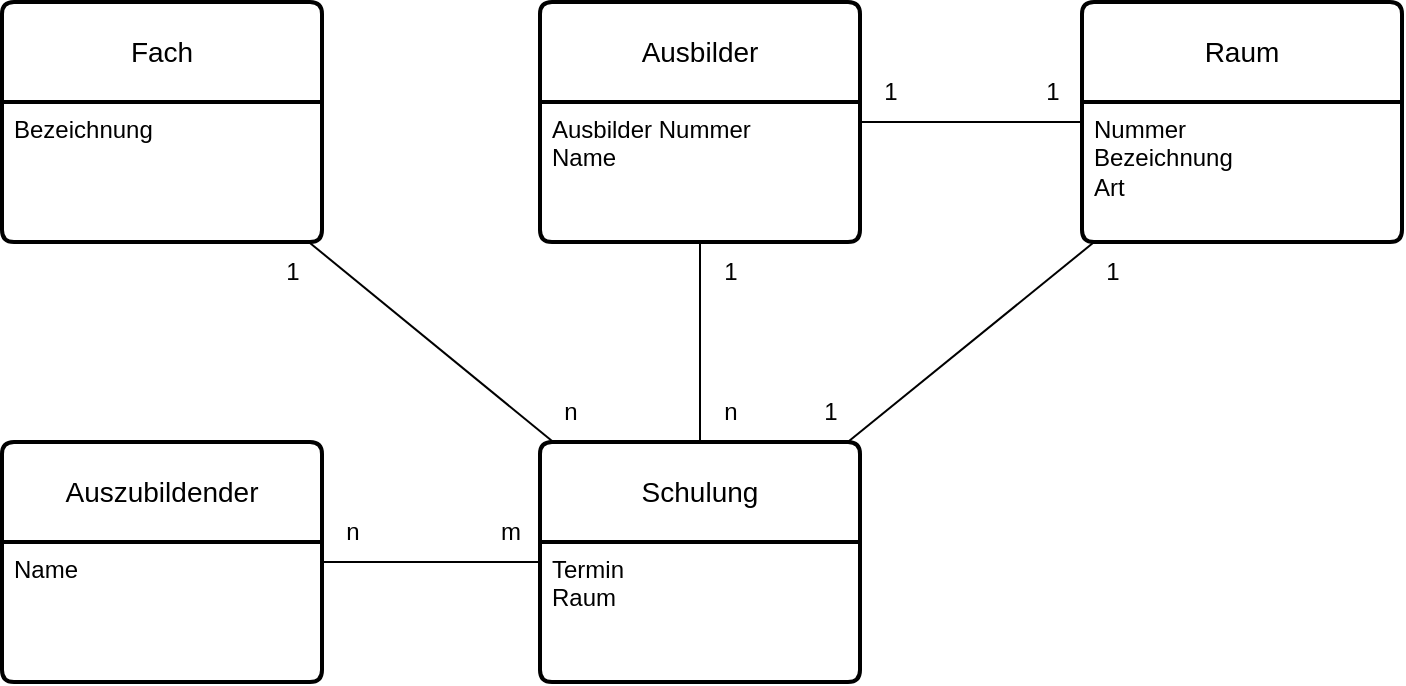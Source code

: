<mxfile version="22.1.2" type="device">
  <diagram name="Page-1" id="ssmCOY5O1K5vGlmGMuIO">
    <mxGraphModel dx="604" dy="829" grid="1" gridSize="10" guides="1" tooltips="1" connect="1" arrows="1" fold="1" page="1" pageScale="1" pageWidth="827" pageHeight="1169" math="0" shadow="0">
      <root>
        <mxCell id="0" />
        <mxCell id="1" parent="0" />
        <mxCell id="s1g-7Gpp12ZKsWqDjTrU-3" value="Schulung" style="swimlane;childLayout=stackLayout;horizontal=1;startSize=50;horizontalStack=0;rounded=1;fontSize=14;fontStyle=0;strokeWidth=2;resizeParent=0;resizeLast=1;shadow=0;dashed=0;align=center;arcSize=4;whiteSpace=wrap;html=1;" vertex="1" parent="1">
          <mxGeometry x="349" y="300" width="160" height="120" as="geometry" />
        </mxCell>
        <mxCell id="s1g-7Gpp12ZKsWqDjTrU-4" value="Termin&lt;br&gt;Raum" style="align=left;strokeColor=none;fillColor=none;spacingLeft=4;fontSize=12;verticalAlign=top;resizable=0;rotatable=0;part=1;html=1;" vertex="1" parent="s1g-7Gpp12ZKsWqDjTrU-3">
          <mxGeometry y="50" width="160" height="70" as="geometry" />
        </mxCell>
        <mxCell id="s1g-7Gpp12ZKsWqDjTrU-5" value="Fach" style="swimlane;childLayout=stackLayout;horizontal=1;startSize=50;horizontalStack=0;rounded=1;fontSize=14;fontStyle=0;strokeWidth=2;resizeParent=0;resizeLast=1;shadow=0;dashed=0;align=center;arcSize=4;whiteSpace=wrap;html=1;" vertex="1" parent="1">
          <mxGeometry x="80" y="80" width="160" height="120" as="geometry" />
        </mxCell>
        <mxCell id="s1g-7Gpp12ZKsWqDjTrU-6" value="Bezeichnung" style="align=left;strokeColor=none;fillColor=none;spacingLeft=4;fontSize=12;verticalAlign=top;resizable=0;rotatable=0;part=1;html=1;" vertex="1" parent="s1g-7Gpp12ZKsWqDjTrU-5">
          <mxGeometry y="50" width="160" height="70" as="geometry" />
        </mxCell>
        <mxCell id="s1g-7Gpp12ZKsWqDjTrU-9" value="" style="endArrow=none;html=1;rounded=0;" edge="1" parent="1" source="s1g-7Gpp12ZKsWqDjTrU-3" target="s1g-7Gpp12ZKsWqDjTrU-28">
          <mxGeometry relative="1" as="geometry">
            <mxPoint x="319" y="470" as="sourcePoint" />
            <mxPoint x="429" y="200" as="targetPoint" />
          </mxGeometry>
        </mxCell>
        <mxCell id="s1g-7Gpp12ZKsWqDjTrU-11" value="n" style="text;html=1;align=center;verticalAlign=middle;resizable=0;points=[];autosize=1;strokeColor=none;fillColor=none;" vertex="1" parent="1">
          <mxGeometry x="429" y="270" width="30" height="30" as="geometry" />
        </mxCell>
        <mxCell id="s1g-7Gpp12ZKsWqDjTrU-12" value="1" style="text;html=1;align=center;verticalAlign=middle;resizable=0;points=[];autosize=1;strokeColor=none;fillColor=none;" vertex="1" parent="1">
          <mxGeometry x="429" y="200" width="30" height="30" as="geometry" />
        </mxCell>
        <mxCell id="s1g-7Gpp12ZKsWqDjTrU-13" value="" style="endArrow=none;html=1;rounded=0;" edge="1" parent="1" source="s1g-7Gpp12ZKsWqDjTrU-5" target="s1g-7Gpp12ZKsWqDjTrU-3">
          <mxGeometry relative="1" as="geometry">
            <mxPoint x="220" y="360" as="sourcePoint" />
            <mxPoint x="380" y="360" as="targetPoint" />
          </mxGeometry>
        </mxCell>
        <mxCell id="s1g-7Gpp12ZKsWqDjTrU-14" value="1" style="text;html=1;align=center;verticalAlign=middle;resizable=0;points=[];autosize=1;strokeColor=none;fillColor=none;" vertex="1" parent="1">
          <mxGeometry x="210" y="200" width="30" height="30" as="geometry" />
        </mxCell>
        <mxCell id="s1g-7Gpp12ZKsWqDjTrU-16" value="n" style="text;html=1;align=center;verticalAlign=middle;resizable=0;points=[];autosize=1;strokeColor=none;fillColor=none;" vertex="1" parent="1">
          <mxGeometry x="349" y="270" width="30" height="30" as="geometry" />
        </mxCell>
        <mxCell id="s1g-7Gpp12ZKsWqDjTrU-17" value="" style="endArrow=none;html=1;rounded=0;" edge="1" parent="1" source="s1g-7Gpp12ZKsWqDjTrU-30" target="s1g-7Gpp12ZKsWqDjTrU-3">
          <mxGeometry relative="1" as="geometry">
            <mxPoint x="240" y="360.0" as="sourcePoint" />
            <mxPoint x="380" y="260" as="targetPoint" />
          </mxGeometry>
        </mxCell>
        <mxCell id="s1g-7Gpp12ZKsWqDjTrU-18" value="n" style="text;html=1;align=center;verticalAlign=middle;resizable=0;points=[];autosize=1;strokeColor=none;fillColor=none;" vertex="1" parent="1">
          <mxGeometry x="240" y="330" width="30" height="30" as="geometry" />
        </mxCell>
        <mxCell id="s1g-7Gpp12ZKsWqDjTrU-19" value="m" style="text;html=1;align=center;verticalAlign=middle;resizable=0;points=[];autosize=1;strokeColor=none;fillColor=none;" vertex="1" parent="1">
          <mxGeometry x="319" y="330" width="30" height="30" as="geometry" />
        </mxCell>
        <mxCell id="s1g-7Gpp12ZKsWqDjTrU-20" value="Raum" style="swimlane;childLayout=stackLayout;horizontal=1;startSize=50;horizontalStack=0;rounded=1;fontSize=14;fontStyle=0;strokeWidth=2;resizeParent=0;resizeLast=1;shadow=0;dashed=0;align=center;arcSize=4;whiteSpace=wrap;html=1;" vertex="1" parent="1">
          <mxGeometry x="620" y="80" width="160" height="120" as="geometry" />
        </mxCell>
        <mxCell id="s1g-7Gpp12ZKsWqDjTrU-21" value="Nummer&lt;br&gt;Bezeichnung&lt;br&gt;Art" style="align=left;strokeColor=none;fillColor=none;spacingLeft=4;fontSize=12;verticalAlign=top;resizable=0;rotatable=0;part=1;html=1;" vertex="1" parent="s1g-7Gpp12ZKsWqDjTrU-20">
          <mxGeometry y="50" width="160" height="70" as="geometry" />
        </mxCell>
        <mxCell id="s1g-7Gpp12ZKsWqDjTrU-22" value="" style="endArrow=none;html=1;rounded=0;" edge="1" parent="1" source="s1g-7Gpp12ZKsWqDjTrU-3" target="s1g-7Gpp12ZKsWqDjTrU-20">
          <mxGeometry relative="1" as="geometry">
            <mxPoint x="500" y="240" as="sourcePoint" />
            <mxPoint x="660" y="240" as="targetPoint" />
          </mxGeometry>
        </mxCell>
        <mxCell id="s1g-7Gpp12ZKsWqDjTrU-23" value="1" style="text;html=1;align=center;verticalAlign=middle;resizable=0;points=[];autosize=1;strokeColor=none;fillColor=none;" vertex="1" parent="1">
          <mxGeometry x="509" y="110" width="30" height="30" as="geometry" />
        </mxCell>
        <mxCell id="s1g-7Gpp12ZKsWqDjTrU-24" value="1" style="text;html=1;align=center;verticalAlign=middle;resizable=0;points=[];autosize=1;strokeColor=none;fillColor=none;" vertex="1" parent="1">
          <mxGeometry x="590" y="110" width="30" height="30" as="geometry" />
        </mxCell>
        <mxCell id="s1g-7Gpp12ZKsWqDjTrU-25" value="" style="endArrow=none;html=1;rounded=0;" edge="1" parent="1" source="s1g-7Gpp12ZKsWqDjTrU-28" target="s1g-7Gpp12ZKsWqDjTrU-20">
          <mxGeometry relative="1" as="geometry">
            <mxPoint x="509" y="140" as="sourcePoint" />
            <mxPoint x="690" y="430" as="targetPoint" />
          </mxGeometry>
        </mxCell>
        <mxCell id="s1g-7Gpp12ZKsWqDjTrU-26" value="1" style="text;html=1;align=center;verticalAlign=middle;resizable=0;points=[];autosize=1;strokeColor=none;fillColor=none;" vertex="1" parent="1">
          <mxGeometry x="620" y="200" width="30" height="30" as="geometry" />
        </mxCell>
        <mxCell id="s1g-7Gpp12ZKsWqDjTrU-27" value="1" style="text;html=1;align=center;verticalAlign=middle;resizable=0;points=[];autosize=1;strokeColor=none;fillColor=none;" vertex="1" parent="1">
          <mxGeometry x="479" y="270" width="30" height="30" as="geometry" />
        </mxCell>
        <mxCell id="s1g-7Gpp12ZKsWqDjTrU-28" value="Ausbilder" style="swimlane;childLayout=stackLayout;horizontal=1;startSize=50;horizontalStack=0;rounded=1;fontSize=14;fontStyle=0;strokeWidth=2;resizeParent=0;resizeLast=1;shadow=0;dashed=0;align=center;arcSize=4;whiteSpace=wrap;html=1;" vertex="1" parent="1">
          <mxGeometry x="349" y="80" width="160" height="120" as="geometry" />
        </mxCell>
        <mxCell id="s1g-7Gpp12ZKsWqDjTrU-29" value="Ausbilder Nummer&lt;br&gt;Name" style="align=left;strokeColor=none;fillColor=none;spacingLeft=4;fontSize=12;verticalAlign=top;resizable=0;rotatable=0;part=1;html=1;" vertex="1" parent="s1g-7Gpp12ZKsWqDjTrU-28">
          <mxGeometry y="50" width="160" height="70" as="geometry" />
        </mxCell>
        <mxCell id="s1g-7Gpp12ZKsWqDjTrU-30" value="Auszubildender" style="swimlane;childLayout=stackLayout;horizontal=1;startSize=50;horizontalStack=0;rounded=1;fontSize=14;fontStyle=0;strokeWidth=2;resizeParent=0;resizeLast=1;shadow=0;dashed=0;align=center;arcSize=4;whiteSpace=wrap;html=1;" vertex="1" parent="1">
          <mxGeometry x="80" y="300" width="160" height="120" as="geometry" />
        </mxCell>
        <mxCell id="s1g-7Gpp12ZKsWqDjTrU-31" value="Name" style="align=left;strokeColor=none;fillColor=none;spacingLeft=4;fontSize=12;verticalAlign=top;resizable=0;rotatable=0;part=1;html=1;" vertex="1" parent="s1g-7Gpp12ZKsWqDjTrU-30">
          <mxGeometry y="50" width="160" height="70" as="geometry" />
        </mxCell>
      </root>
    </mxGraphModel>
  </diagram>
</mxfile>
